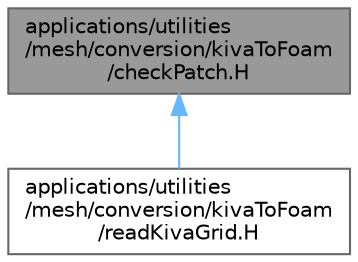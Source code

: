 digraph "applications/utilities/mesh/conversion/kivaToFoam/checkPatch.H"
{
 // LATEX_PDF_SIZE
  bgcolor="transparent";
  edge [fontname=Helvetica,fontsize=10,labelfontname=Helvetica,labelfontsize=10];
  node [fontname=Helvetica,fontsize=10,shape=box,height=0.2,width=0.4];
  Node1 [id="Node000001",label="applications/utilities\l/mesh/conversion/kivaToFoam\l/checkPatch.H",height=0.2,width=0.4,color="gray40", fillcolor="grey60", style="filled", fontcolor="black",tooltip=" "];
  Node1 -> Node2 [id="edge1_Node000001_Node000002",dir="back",color="steelblue1",style="solid",tooltip=" "];
  Node2 [id="Node000002",label="applications/utilities\l/mesh/conversion/kivaToFoam\l/readKivaGrid.H",height=0.2,width=0.4,color="grey40", fillcolor="white", style="filled",URL="$readKivaGrid_8H.html",tooltip=" "];
}
